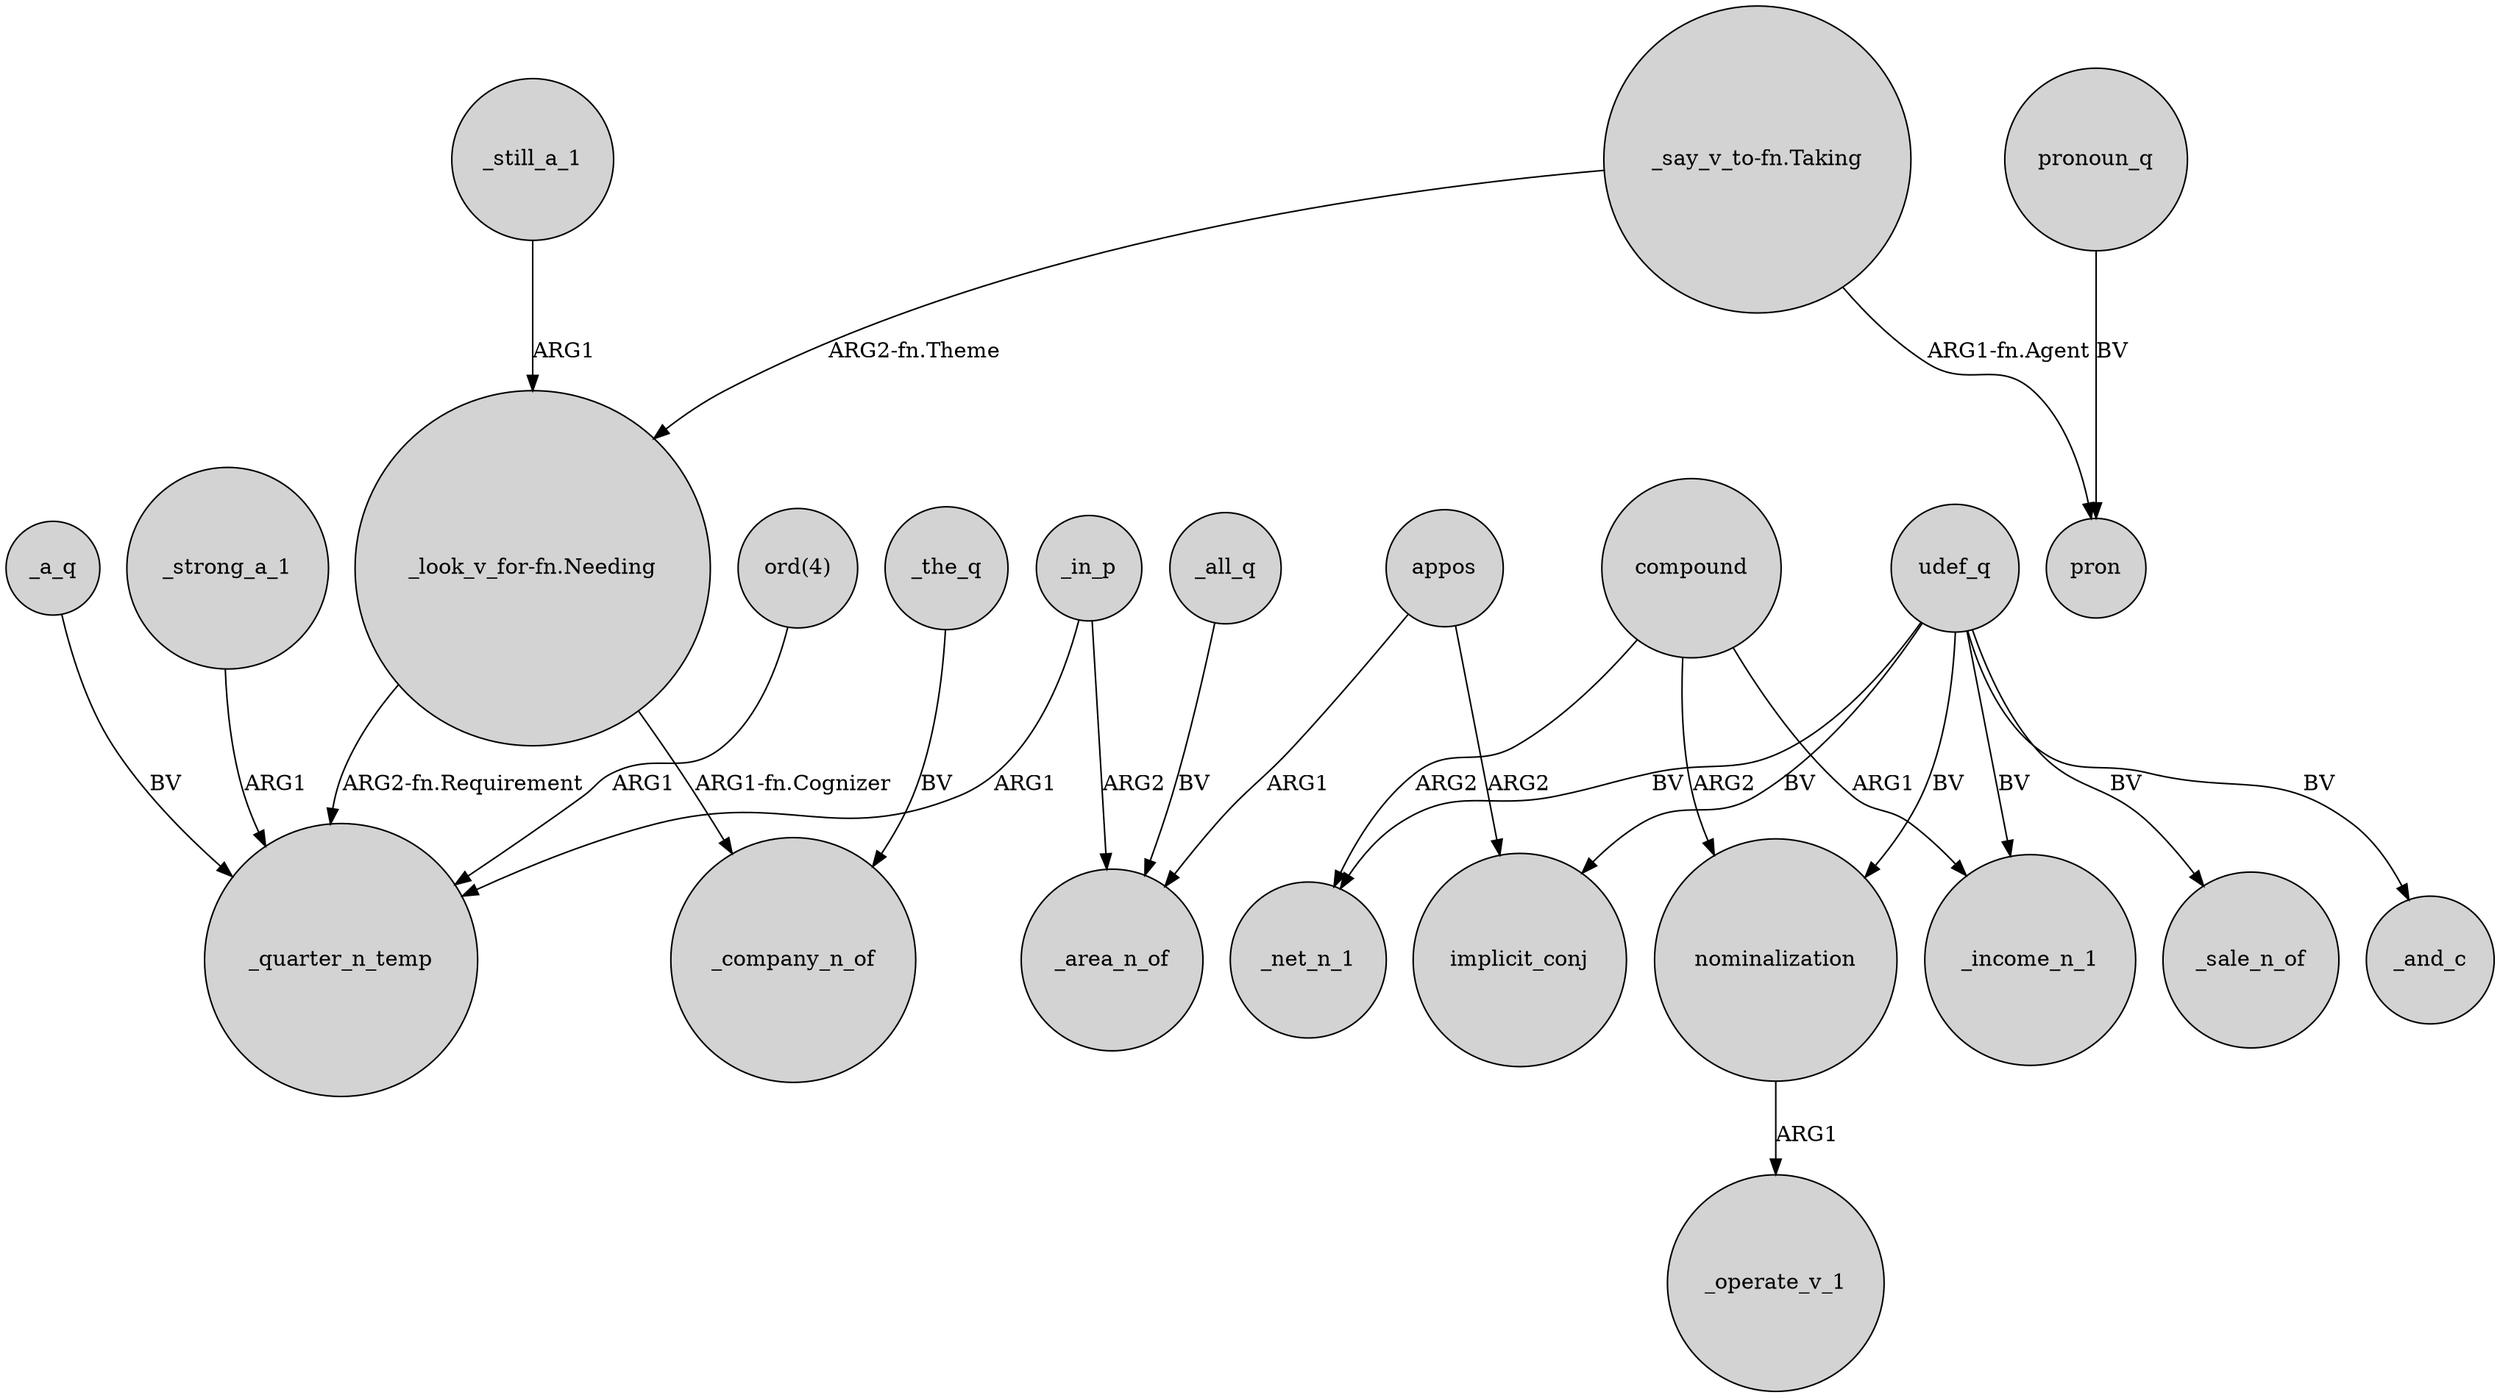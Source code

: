 digraph {
	node [shape=circle style=filled]
	"_look_v_for-fn.Needing" -> _quarter_n_temp [label="ARG2-fn.Requirement"]
	compound -> _net_n_1 [label=ARG2]
	udef_q -> _income_n_1 [label=BV]
	udef_q -> nominalization [label=BV]
	_in_p -> _quarter_n_temp [label=ARG1]
	nominalization -> _operate_v_1 [label=ARG1]
	_still_a_1 -> "_look_v_for-fn.Needing" [label=ARG1]
	udef_q -> _sale_n_of [label=BV]
	udef_q -> _and_c [label=BV]
	_a_q -> _quarter_n_temp [label=BV]
	compound -> nominalization [label=ARG2]
	"_say_v_to-fn.Taking" -> pron [label="ARG1-fn.Agent"]
	_in_p -> _area_n_of [label=ARG2]
	pronoun_q -> pron [label=BV]
	appos -> implicit_conj [label=ARG2]
	compound -> _income_n_1 [label=ARG1]
	udef_q -> _net_n_1 [label=BV]
	"_say_v_to-fn.Taking" -> "_look_v_for-fn.Needing" [label="ARG2-fn.Theme"]
	appos -> _area_n_of [label=ARG1]
	_all_q -> _area_n_of [label=BV]
	"ord(4)" -> _quarter_n_temp [label=ARG1]
	_strong_a_1 -> _quarter_n_temp [label=ARG1]
	"_look_v_for-fn.Needing" -> _company_n_of [label="ARG1-fn.Cognizer"]
	_the_q -> _company_n_of [label=BV]
	udef_q -> implicit_conj [label=BV]
}
